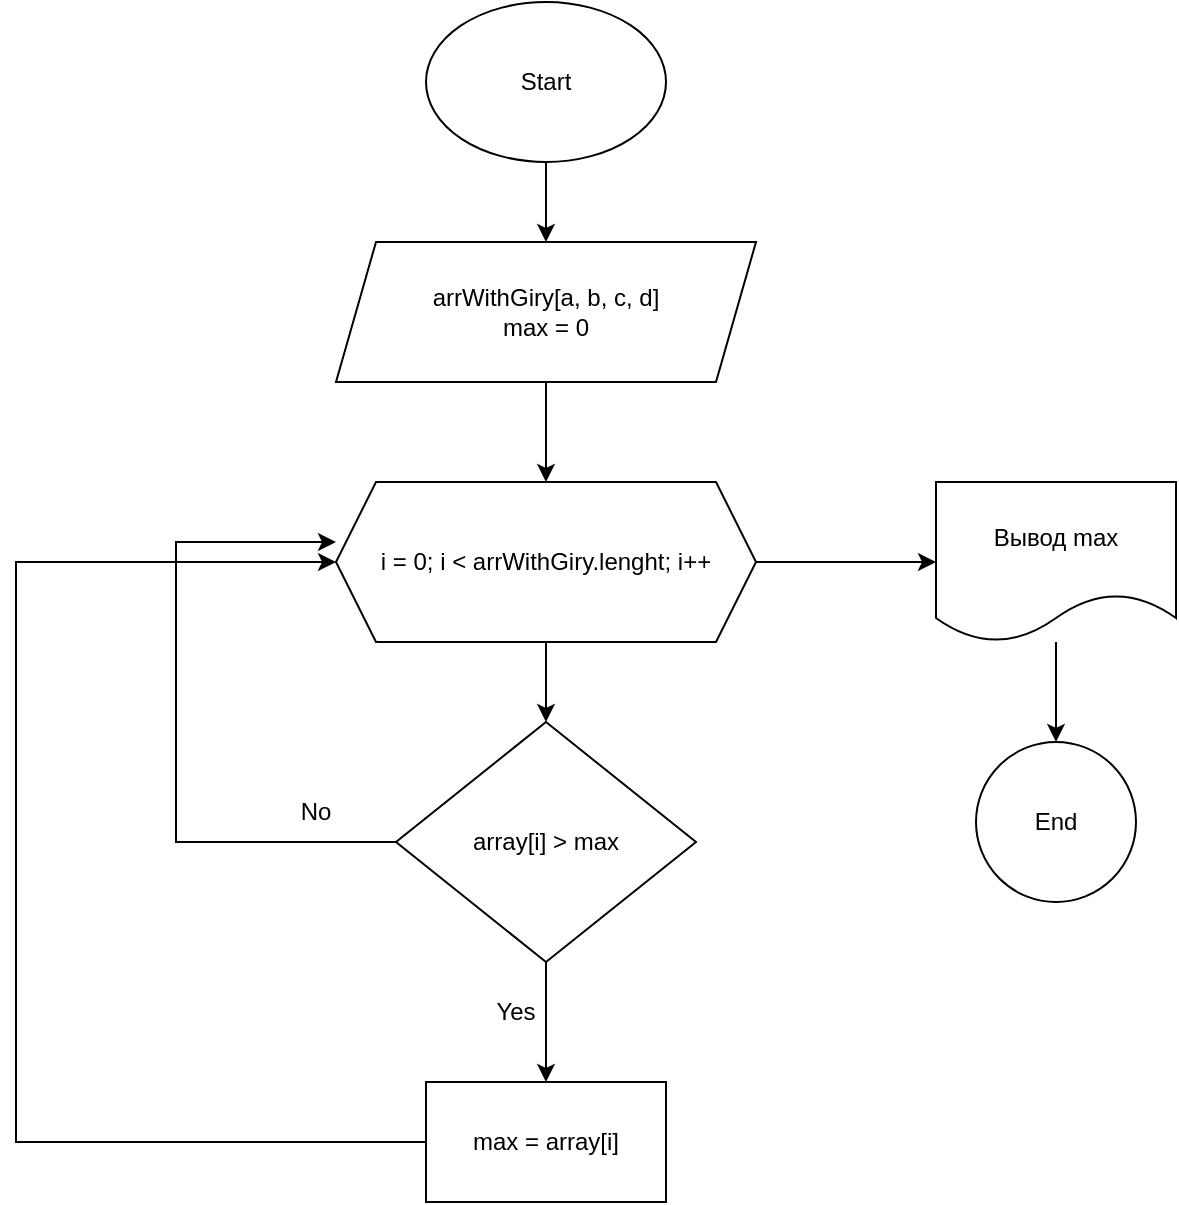 <mxfile version="20.8.17" type="github">
  <diagram name="Page-1" id="LI-ZjJZ3MSObeUCvqdD2">
    <mxGraphModel dx="1434" dy="764" grid="1" gridSize="10" guides="1" tooltips="1" connect="1" arrows="1" fold="1" page="1" pageScale="1" pageWidth="850" pageHeight="1100" math="0" shadow="0">
      <root>
        <mxCell id="0" />
        <mxCell id="1" parent="0" />
        <mxCell id="7C4OtXl0k1RfghjygM6V-3" value="" style="edgeStyle=orthogonalEdgeStyle;rounded=0;orthogonalLoop=1;jettySize=auto;html=1;" edge="1" parent="1" source="7C4OtXl0k1RfghjygM6V-1" target="7C4OtXl0k1RfghjygM6V-2">
          <mxGeometry relative="1" as="geometry" />
        </mxCell>
        <mxCell id="7C4OtXl0k1RfghjygM6V-1" value="Start" style="ellipse;whiteSpace=wrap;html=1;" vertex="1" parent="1">
          <mxGeometry x="365" y="30" width="120" height="80" as="geometry" />
        </mxCell>
        <mxCell id="7C4OtXl0k1RfghjygM6V-5" value="" style="edgeStyle=orthogonalEdgeStyle;rounded=0;orthogonalLoop=1;jettySize=auto;html=1;" edge="1" parent="1" source="7C4OtXl0k1RfghjygM6V-2" target="7C4OtXl0k1RfghjygM6V-4">
          <mxGeometry relative="1" as="geometry" />
        </mxCell>
        <mxCell id="7C4OtXl0k1RfghjygM6V-2" value="arrWithGiry[a, b, c, d]&lt;br&gt;max = 0" style="shape=parallelogram;perimeter=parallelogramPerimeter;whiteSpace=wrap;html=1;fixedSize=1;" vertex="1" parent="1">
          <mxGeometry x="320" y="150" width="210" height="70" as="geometry" />
        </mxCell>
        <mxCell id="7C4OtXl0k1RfghjygM6V-7" value="" style="edgeStyle=orthogonalEdgeStyle;rounded=0;orthogonalLoop=1;jettySize=auto;html=1;" edge="1" parent="1" source="7C4OtXl0k1RfghjygM6V-4" target="7C4OtXl0k1RfghjygM6V-6">
          <mxGeometry relative="1" as="geometry" />
        </mxCell>
        <mxCell id="7C4OtXl0k1RfghjygM6V-15" value="" style="edgeStyle=orthogonalEdgeStyle;rounded=0;orthogonalLoop=1;jettySize=auto;html=1;" edge="1" parent="1" source="7C4OtXl0k1RfghjygM6V-4" target="7C4OtXl0k1RfghjygM6V-14">
          <mxGeometry relative="1" as="geometry" />
        </mxCell>
        <mxCell id="7C4OtXl0k1RfghjygM6V-4" value="i = 0; i &amp;lt; arrWithGiry.lenght; i++" style="shape=hexagon;perimeter=hexagonPerimeter2;whiteSpace=wrap;html=1;fixedSize=1;" vertex="1" parent="1">
          <mxGeometry x="320" y="270" width="210" height="80" as="geometry" />
        </mxCell>
        <mxCell id="7C4OtXl0k1RfghjygM6V-9" value="" style="edgeStyle=orthogonalEdgeStyle;rounded=0;orthogonalLoop=1;jettySize=auto;html=1;" edge="1" parent="1" source="7C4OtXl0k1RfghjygM6V-6" target="7C4OtXl0k1RfghjygM6V-8">
          <mxGeometry relative="1" as="geometry" />
        </mxCell>
        <mxCell id="7C4OtXl0k1RfghjygM6V-12" style="edgeStyle=orthogonalEdgeStyle;rounded=0;orthogonalLoop=1;jettySize=auto;html=1;entryX=0;entryY=0.375;entryDx=0;entryDy=0;entryPerimeter=0;" edge="1" parent="1" source="7C4OtXl0k1RfghjygM6V-6" target="7C4OtXl0k1RfghjygM6V-4">
          <mxGeometry relative="1" as="geometry">
            <Array as="points">
              <mxPoint x="240" y="450" />
              <mxPoint x="240" y="300" />
            </Array>
          </mxGeometry>
        </mxCell>
        <mxCell id="7C4OtXl0k1RfghjygM6V-6" value="array[i] &amp;gt; max" style="rhombus;whiteSpace=wrap;html=1;" vertex="1" parent="1">
          <mxGeometry x="350" y="390" width="150" height="120" as="geometry" />
        </mxCell>
        <mxCell id="7C4OtXl0k1RfghjygM6V-11" style="edgeStyle=orthogonalEdgeStyle;rounded=0;orthogonalLoop=1;jettySize=auto;html=1;entryX=0;entryY=0.5;entryDx=0;entryDy=0;" edge="1" parent="1" source="7C4OtXl0k1RfghjygM6V-8" target="7C4OtXl0k1RfghjygM6V-4">
          <mxGeometry relative="1" as="geometry">
            <Array as="points">
              <mxPoint x="160" y="600" />
              <mxPoint x="160" y="310" />
            </Array>
          </mxGeometry>
        </mxCell>
        <mxCell id="7C4OtXl0k1RfghjygM6V-8" value="max = array[i]" style="whiteSpace=wrap;html=1;" vertex="1" parent="1">
          <mxGeometry x="365" y="570" width="120" height="60" as="geometry" />
        </mxCell>
        <mxCell id="7C4OtXl0k1RfghjygM6V-10" value="Yes" style="text;html=1;strokeColor=none;fillColor=none;align=center;verticalAlign=middle;whiteSpace=wrap;rounded=0;" vertex="1" parent="1">
          <mxGeometry x="380" y="520" width="60" height="30" as="geometry" />
        </mxCell>
        <mxCell id="7C4OtXl0k1RfghjygM6V-13" value="No" style="text;html=1;strokeColor=none;fillColor=none;align=center;verticalAlign=middle;whiteSpace=wrap;rounded=0;" vertex="1" parent="1">
          <mxGeometry x="280" y="420" width="60" height="30" as="geometry" />
        </mxCell>
        <mxCell id="7C4OtXl0k1RfghjygM6V-17" value="" style="edgeStyle=orthogonalEdgeStyle;rounded=0;orthogonalLoop=1;jettySize=auto;html=1;" edge="1" parent="1" source="7C4OtXl0k1RfghjygM6V-14" target="7C4OtXl0k1RfghjygM6V-16">
          <mxGeometry relative="1" as="geometry" />
        </mxCell>
        <mxCell id="7C4OtXl0k1RfghjygM6V-14" value="Вывод max" style="shape=document;whiteSpace=wrap;html=1;boundedLbl=1;" vertex="1" parent="1">
          <mxGeometry x="620" y="270" width="120" height="80" as="geometry" />
        </mxCell>
        <mxCell id="7C4OtXl0k1RfghjygM6V-16" value="End" style="ellipse;whiteSpace=wrap;html=1;" vertex="1" parent="1">
          <mxGeometry x="640" y="400" width="80" height="80" as="geometry" />
        </mxCell>
      </root>
    </mxGraphModel>
  </diagram>
</mxfile>
